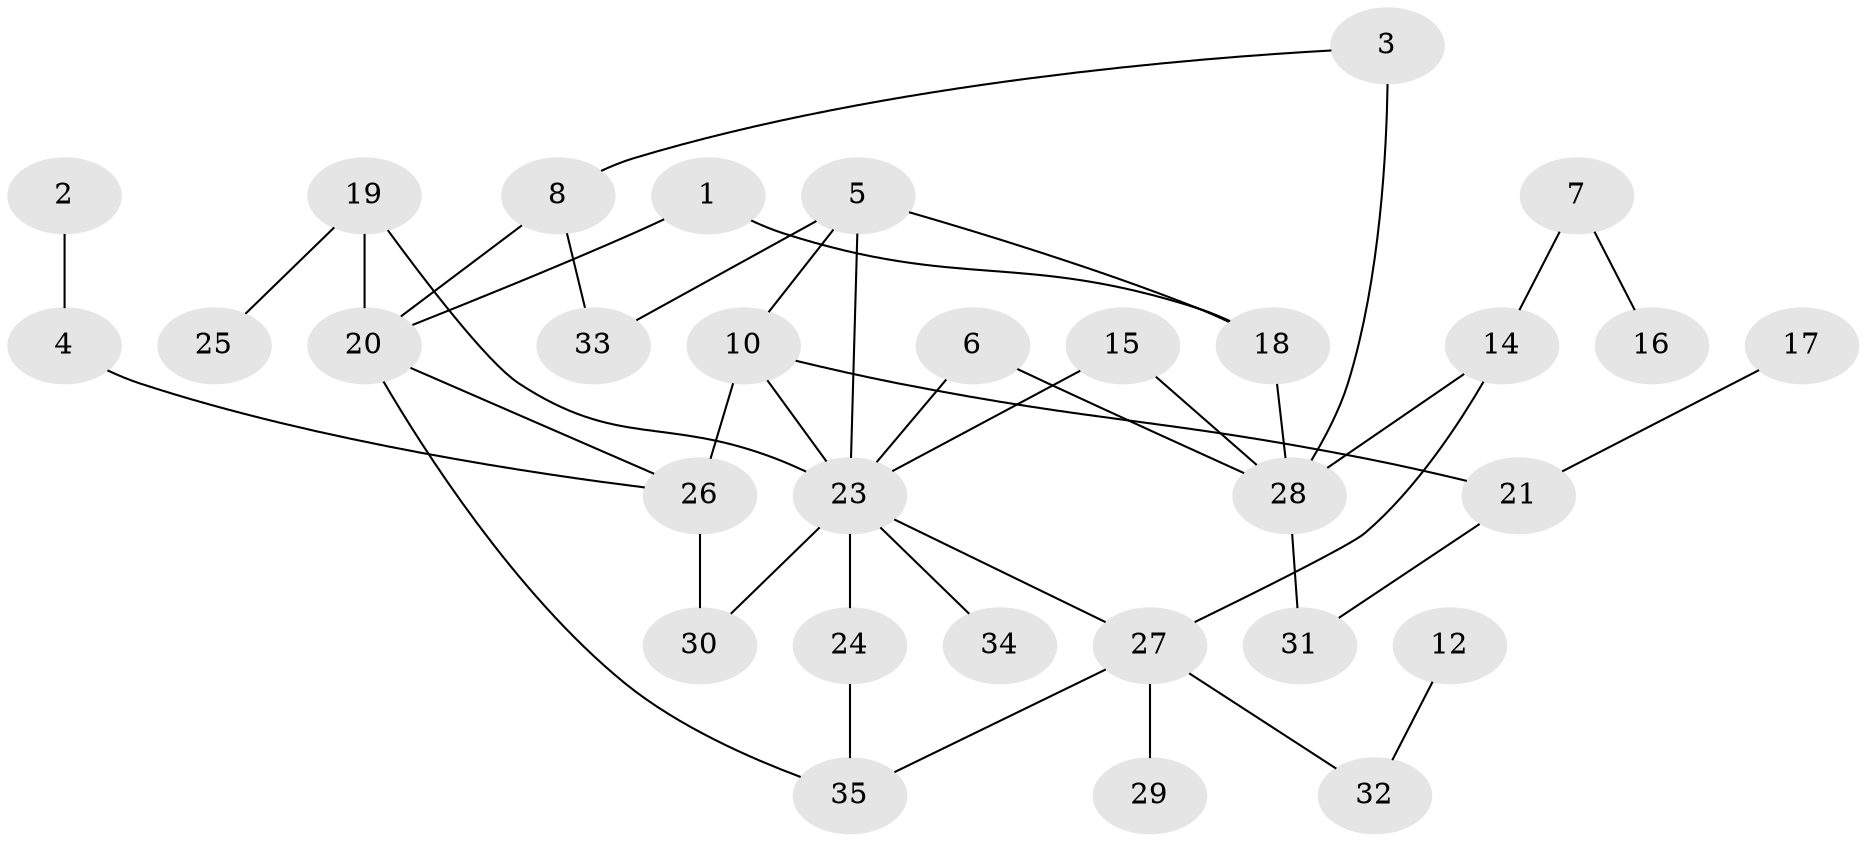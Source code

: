 // original degree distribution, {2: 0.2608695652173913, 3: 0.2463768115942029, 4: 0.15942028985507245, 1: 0.2608695652173913, 0: 0.043478260869565216, 5: 0.014492753623188406, 6: 0.014492753623188406}
// Generated by graph-tools (version 1.1) at 2025/25/03/09/25 03:25:17]
// undirected, 31 vertices, 42 edges
graph export_dot {
graph [start="1"]
  node [color=gray90,style=filled];
  1;
  2;
  3;
  4;
  5;
  6;
  7;
  8;
  10;
  12;
  14;
  15;
  16;
  17;
  18;
  19;
  20;
  21;
  23;
  24;
  25;
  26;
  27;
  28;
  29;
  30;
  31;
  32;
  33;
  34;
  35;
  1 -- 18 [weight=1.0];
  1 -- 20 [weight=1.0];
  2 -- 4 [weight=1.0];
  3 -- 8 [weight=1.0];
  3 -- 28 [weight=2.0];
  4 -- 26 [weight=1.0];
  5 -- 10 [weight=1.0];
  5 -- 18 [weight=1.0];
  5 -- 23 [weight=1.0];
  5 -- 33 [weight=1.0];
  6 -- 23 [weight=1.0];
  6 -- 28 [weight=1.0];
  7 -- 14 [weight=1.0];
  7 -- 16 [weight=1.0];
  8 -- 20 [weight=1.0];
  8 -- 33 [weight=1.0];
  10 -- 21 [weight=1.0];
  10 -- 23 [weight=2.0];
  10 -- 26 [weight=2.0];
  12 -- 32 [weight=1.0];
  14 -- 27 [weight=1.0];
  14 -- 28 [weight=1.0];
  15 -- 23 [weight=1.0];
  15 -- 28 [weight=1.0];
  17 -- 21 [weight=1.0];
  18 -- 28 [weight=1.0];
  19 -- 20 [weight=1.0];
  19 -- 23 [weight=1.0];
  19 -- 25 [weight=1.0];
  20 -- 26 [weight=1.0];
  20 -- 35 [weight=1.0];
  21 -- 31 [weight=1.0];
  23 -- 24 [weight=1.0];
  23 -- 27 [weight=1.0];
  23 -- 30 [weight=2.0];
  23 -- 34 [weight=1.0];
  24 -- 35 [weight=1.0];
  26 -- 30 [weight=1.0];
  27 -- 29 [weight=1.0];
  27 -- 32 [weight=1.0];
  27 -- 35 [weight=1.0];
  28 -- 31 [weight=1.0];
}
